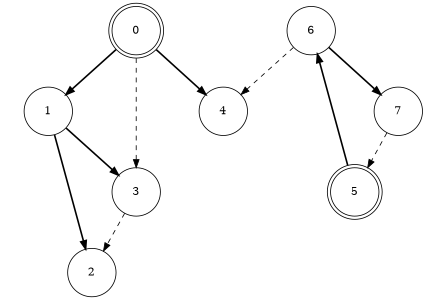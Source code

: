 digraph "g" {
	graph [
		fontsize = "14"
		fontname = "Times-Roman"
		fontcolor = "black"
		color = "black"
                size = "3,2"
                ratio = "fill"
	]
	node [
		fontsize = "14"
		fontname = "Times-Roman"
		fontcolor = "black"
		shape = "circle"
		color = "black"
	]
	edge [
		fontsize = "14"
		fontname = "Times-Roman"
		fontcolor = "black"
		color = "black"
	]
	"0" [
		label = "\N"
		color = "black"
		width = "0.833333"
		fontsize = "14"
		fontname = "Times-Roman"
		fontcolor = "black"
                peripheries = 2
	]
	"1" [
		label = "\N"
		color = "black"
		width = "0.833333"
		fontsize = "14"
		fontname = "Times-Roman"
		fontcolor = "black"
	]
	"2" [
		label = "\N"
		color = "black"
		width = "0.833333"
		fontsize = "14"
		fontname = "Times-Roman"
		fontcolor = "black"
	]
	"3" [
		label = "\N"
		color = "black"
		width = "0.833333"
		fontsize = "14"
		fontname = "Times-Roman"
		fontcolor = "black"
	]
	"4" [
		label = "\N"
		color = "black"
		width = "0.833333"
		fontsize = "14"
		fontname = "Times-Roman"
		fontcolor = "black"
	]
	"5" [
		label = "\N"
		color = "black"
		width = "0.833333"
		fontsize = "14"
		fontname = "Times-Roman"
		fontcolor = "black"
                peripheries = 2
	]
	"6" [
		label = "\N"
		color = "black"
		width = "0.833333"
		fontsize = "14"
		fontname = "Times-Roman"
		fontcolor = "black"
	]
	"7" [
		label = "\N"
		color = "black"
		width = "0.833333"
		fontsize = "14"
		fontname = "Times-Roman"
		fontcolor = "black"
	]
	"0" -> "1" [
		fontsize = "14"
		fontname = "Times-Roman"
		fontcolor = "black"
		color = "black"
		style = "bold"
	]
	"1" -> "2" [
		fontsize = "14"
		fontname = "Times-Roman"
		fontcolor = "black"
		color = "black"
		style = "bold"
	]
	"1" -> "3" [
		fontsize = "14"
		fontname = "Times-Roman"
		fontcolor = "black"
		color = "black"
		style = "bold"
	]
	"0" -> "4" [
		fontsize = "14"
		fontname = "Times-Roman"
		fontcolor = "black"
		color = "black"
		style = "bold"
	]
	"5" -> "6" [
		fontsize = "14"
		fontname = "Times-Roman"
		fontcolor = "black"
		color = "black"
		style = "bold"
	]
	"6" -> "7" [
		fontsize = "14"
		fontname = "Times-Roman"
		fontcolor = "black"
		color = "black"
		style = "bold"
	]
	"3" -> "2" [
		fontsize = "14"
		fontname = "Times-Roman"
		fontcolor = "black"
		color = "black"
		style = "dashed"
	]
	"0" -> "3" [
		fontsize = "14"
		fontname = "Times-Roman"
		fontcolor = "black"
		color = "black"
		style = "dashed"
	]
	"6" -> "4" [
		fontsize = "14"
		fontname = "Times-Roman"
		fontcolor = "black"
		color = "black"
		style = "dashed"
	]
	"7" -> "5" [
		fontsize = "14"
		fontname = "Times-Roman"
		fontcolor = "black"
		color = "black"
		style = "dashed"
	]
}
